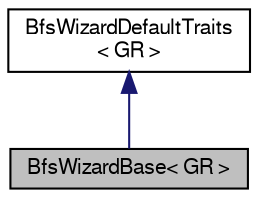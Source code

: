 digraph "BfsWizardBase&lt; GR &gt;"
{
 // LATEX_PDF_SIZE
  edge [fontname="FreeSans",fontsize="10",labelfontname="FreeSans",labelfontsize="10"];
  node [fontname="FreeSans",fontsize="10",shape=record];
  Node0 [label="BfsWizardBase\< GR \>",height=0.2,width=0.4,color="black", fillcolor="grey75", style="filled", fontcolor="black",tooltip="Default traits class used by BfsWizard."];
  Node1 -> Node0 [dir="back",color="midnightblue",fontsize="10",style="solid",fontname="FreeSans"];
  Node1 [label="BfsWizardDefaultTraits\l\< GR \>",height=0.2,width=0.4,color="black", fillcolor="white", style="filled",URL="$a01497.html",tooltip="Default traits class of bfs() function."];
}
